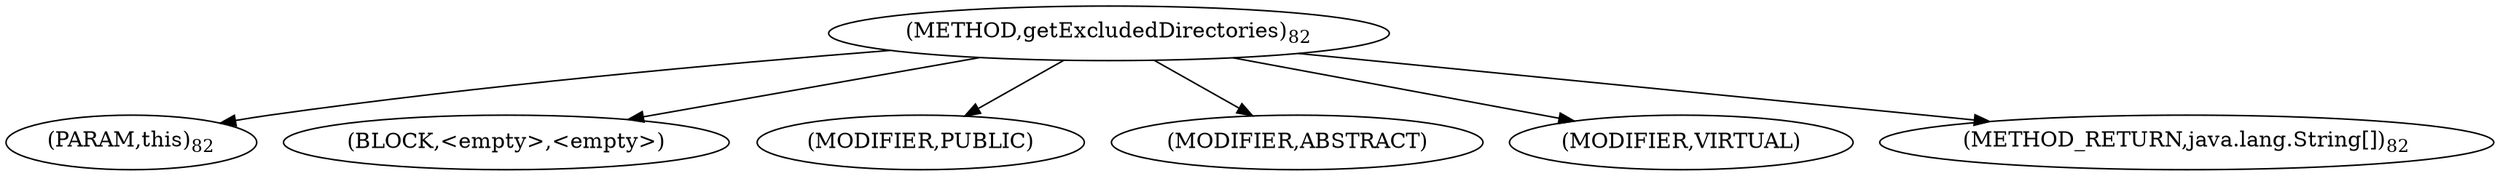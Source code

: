 digraph "getExcludedDirectories" {  
"32" [label = <(METHOD,getExcludedDirectories)<SUB>82</SUB>> ]
"33" [label = <(PARAM,this)<SUB>82</SUB>> ]
"34" [label = <(BLOCK,&lt;empty&gt;,&lt;empty&gt;)> ]
"35" [label = <(MODIFIER,PUBLIC)> ]
"36" [label = <(MODIFIER,ABSTRACT)> ]
"37" [label = <(MODIFIER,VIRTUAL)> ]
"38" [label = <(METHOD_RETURN,java.lang.String[])<SUB>82</SUB>> ]
  "32" -> "33" 
  "32" -> "34" 
  "32" -> "35" 
  "32" -> "36" 
  "32" -> "37" 
  "32" -> "38" 
}
